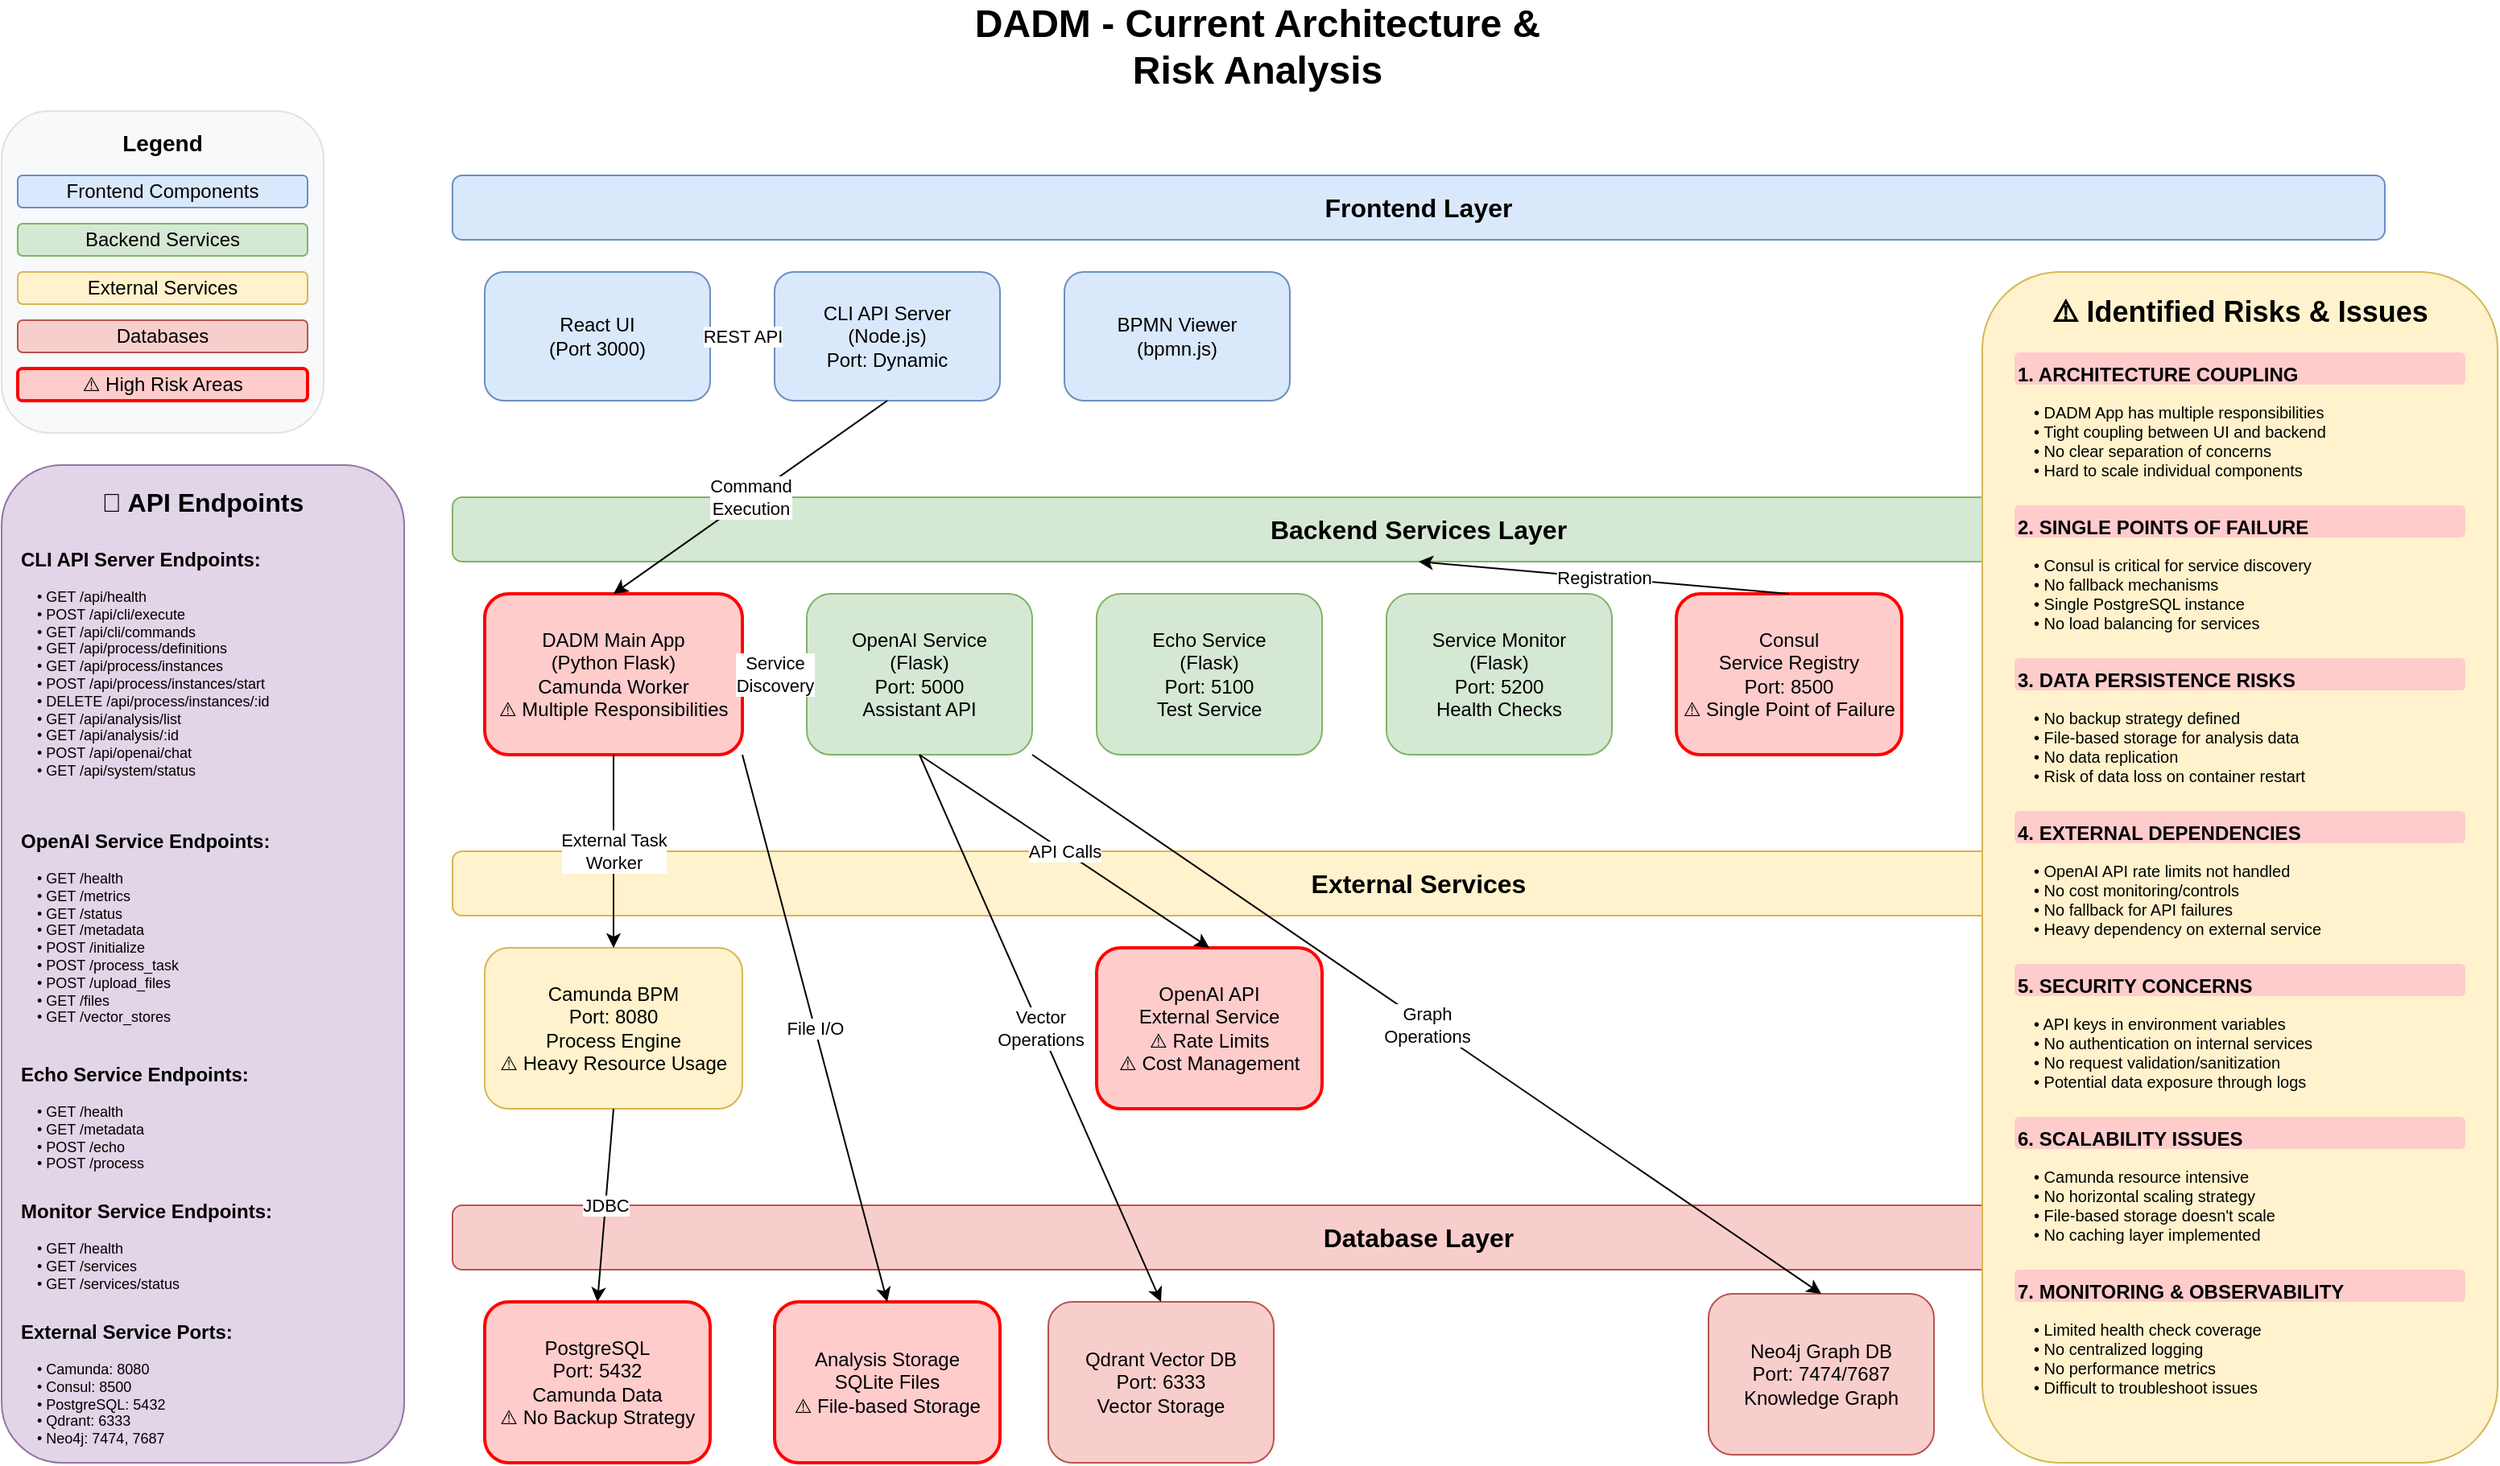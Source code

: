 <mxfile>
    <diagram name="DADM-Architecture-Current" id="dadm-arch-current">
        <mxGraphModel dx="1969" dy="916" grid="1" gridSize="10" guides="1" tooltips="1" connect="1" arrows="1" fold="1" page="1" pageScale="1" pageWidth="1600" pageHeight="1200" math="0" shadow="0">
            <root>
                <mxCell id="0"/>
                <mxCell id="1" parent="0"/>
                <mxCell id="title" value="DADM - Current Architecture &amp; Risk Analysis" style="text;html=1;strokeColor=none;fillColor=none;align=center;verticalAlign=middle;whiteSpace=wrap;rounded=0;fontSize=24;fontStyle=1;" parent="1" vertex="1">
                    <mxGeometry x="600" y="20" width="400" height="40" as="geometry"/>
                </mxCell>
                <mxCell id="legend-bg" value="" style="rounded=1;whiteSpace=wrap;html=1;fillColor=#f8f9fa;strokeColor=#dee2e6;" parent="1" vertex="1">
                    <mxGeometry x="20" y="80" width="200" height="200" as="geometry"/>
                </mxCell>
                <mxCell id="legend-title" value="Legend" style="text;html=1;strokeColor=none;fillColor=none;align=center;verticalAlign=middle;whiteSpace=wrap;rounded=0;fontSize=14;fontStyle=1;" parent="1" vertex="1">
                    <mxGeometry x="80" y="90" width="80" height="20" as="geometry"/>
                </mxCell>
                <mxCell id="legend-frontend" value="Frontend Components" style="rounded=1;whiteSpace=wrap;html=1;fillColor=#dae8fc;strokeColor=#6c8ebf;" parent="1" vertex="1">
                    <mxGeometry x="30" y="120" width="180" height="20" as="geometry"/>
                </mxCell>
                <mxCell id="legend-backend" value="Backend Services" style="rounded=1;whiteSpace=wrap;html=1;fillColor=#d5e8d4;strokeColor=#82b366;" parent="1" vertex="1">
                    <mxGeometry x="30" y="150" width="180" height="20" as="geometry"/>
                </mxCell>
                <mxCell id="legend-external" value="External Services" style="rounded=1;whiteSpace=wrap;html=1;fillColor=#fff2cc;strokeColor=#d6b656;" parent="1" vertex="1">
                    <mxGeometry x="30" y="180" width="180" height="20" as="geometry"/>
                </mxCell>
                <mxCell id="legend-database" value="Databases" style="rounded=1;whiteSpace=wrap;html=1;fillColor=#f8cecc;strokeColor=#b85450;" parent="1" vertex="1">
                    <mxGeometry x="30" y="210" width="180" height="20" as="geometry"/>
                </mxCell>
                <mxCell id="legend-risk" value="⚠️ High Risk Areas" style="rounded=1;whiteSpace=wrap;html=1;fillColor=#ffcccc;strokeColor=#ff0000;strokeWidth=2;" parent="1" vertex="1">
                    <mxGeometry x="30" y="240" width="180" height="20" as="geometry"/>
                </mxCell>
                <mxCell id="frontend-layer" value="Frontend Layer" style="rounded=1;whiteSpace=wrap;html=1;fillColor=#dae8fc;strokeColor=#6c8ebf;fontSize=16;fontStyle=1;" parent="1" vertex="1">
                    <mxGeometry x="300" y="120" width="1200" height="40" as="geometry"/>
                </mxCell>
                <mxCell id="react-ui" value="React UI&#xa;(Port 3000)" style="rounded=1;whiteSpace=wrap;html=1;fillColor=#dae8fc;strokeColor=#6c8ebf;" parent="1" vertex="1">
                    <mxGeometry x="320" y="180" width="140" height="80" as="geometry"/>
                </mxCell>
                <mxCell id="cli-api-server" value="CLI API Server&#xa;(Node.js)&#xa;Port: Dynamic" style="rounded=1;whiteSpace=wrap;html=1;fillColor=#dae8fc;strokeColor=#6c8ebf;" parent="1" vertex="1">
                    <mxGeometry x="500" y="180" width="140" height="80" as="geometry"/>
                </mxCell>
                <mxCell id="bpmn-viewer" value="BPMN Viewer&#xa;(bpmn.js)" style="rounded=1;whiteSpace=wrap;html=1;fillColor=#dae8fc;strokeColor=#6c8ebf;" parent="1" vertex="1">
                    <mxGeometry x="680" y="180" width="140" height="80" as="geometry"/>
                </mxCell>
                <mxCell id="backend-layer" value="Backend Services Layer" style="rounded=1;whiteSpace=wrap;html=1;fillColor=#d5e8d4;strokeColor=#82b366;fontSize=16;fontStyle=1;" parent="1" vertex="1">
                    <mxGeometry x="300" y="320" width="1200" height="40" as="geometry"/>
                </mxCell>
                <mxCell id="dadm-app" value="DADM Main App&#xa;(Python Flask)&#xa;Camunda Worker&#xa;⚠️ Multiple Responsibilities" style="rounded=1;whiteSpace=wrap;html=1;fillColor=#ffcccc;strokeColor=#ff0000;strokeWidth=2;" parent="1" vertex="1">
                    <mxGeometry x="320" y="380" width="160" height="100" as="geometry"/>
                </mxCell>
                <mxCell id="openai-service" value="OpenAI Service&#xa;(Flask)&#xa;Port: 5000&#xa;Assistant API" style="rounded=1;whiteSpace=wrap;html=1;fillColor=#d5e8d4;strokeColor=#82b366;" parent="1" vertex="1">
                    <mxGeometry x="520" y="380" width="140" height="100" as="geometry"/>
                </mxCell>
                <mxCell id="echo-service" value="Echo Service&#xa;(Flask)&#xa;Port: 5100&#xa;Test Service" style="rounded=1;whiteSpace=wrap;html=1;fillColor=#d5e8d4;strokeColor=#82b366;" parent="1" vertex="1">
                    <mxGeometry x="700" y="380" width="140" height="100" as="geometry"/>
                </mxCell>
                <mxCell id="service-monitor" value="Service Monitor&#xa;(Flask)&#xa;Port: 5200&#xa;Health Checks" style="rounded=1;whiteSpace=wrap;html=1;fillColor=#d5e8d4;strokeColor=#82b366;" parent="1" vertex="1">
                    <mxGeometry x="880" y="380" width="140" height="100" as="geometry"/>
                </mxCell>
                <mxCell id="consul" value="Consul&#xa;Service Registry&#xa;Port: 8500&#xa;⚠️ Single Point of Failure" style="rounded=1;whiteSpace=wrap;html=1;fillColor=#ffcccc;strokeColor=#ff0000;strokeWidth=2;" parent="1" vertex="1">
                    <mxGeometry x="1060" y="380" width="140" height="100" as="geometry"/>
                </mxCell>
                <mxCell id="external-layer" value="External Services" style="rounded=1;whiteSpace=wrap;html=1;fillColor=#fff2cc;strokeColor=#d6b656;fontSize=16;fontStyle=1;" parent="1" vertex="1">
                    <mxGeometry x="300" y="540" width="1200" height="40" as="geometry"/>
                </mxCell>
                <mxCell id="camunda" value="Camunda BPM&#xa;Port: 8080&#xa;Process Engine&#xa;⚠️ Heavy Resource Usage" style="rounded=1;whiteSpace=wrap;html=1;fillColor=#fff2cc;strokeColor=#d6b656;" parent="1" vertex="1">
                    <mxGeometry x="320" y="600" width="160" height="100" as="geometry"/>
                </mxCell>
                <mxCell id="openai-api" value="OpenAI API&#xa;External Service&#xa;⚠️ Rate Limits&#xa;⚠️ Cost Management" style="rounded=1;whiteSpace=wrap;html=1;fillColor=#ffcccc;strokeColor=#ff0000;strokeWidth=2;" parent="1" vertex="1">
                    <mxGeometry x="700" y="600" width="140" height="100" as="geometry"/>
                </mxCell>
                <mxCell id="database-layer" value="Database Layer" style="rounded=1;whiteSpace=wrap;html=1;fillColor=#f8cecc;strokeColor=#b85450;fontSize=16;fontStyle=1;" parent="1" vertex="1">
                    <mxGeometry x="300" y="760" width="1200" height="40" as="geometry"/>
                </mxCell>
                <mxCell id="postgres" value="PostgreSQL&#xa;Port: 5432&#xa;Camunda Data&#xa;⚠️ No Backup Strategy" style="rounded=1;whiteSpace=wrap;html=1;fillColor=#ffcccc;strokeColor=#ff0000;strokeWidth=2;" parent="1" vertex="1">
                    <mxGeometry x="320" y="820" width="140" height="100" as="geometry"/>
                </mxCell>
                <mxCell id="qdrant" value="Qdrant Vector DB&#xa;Port: 6333&#xa;Vector Storage" style="rounded=1;whiteSpace=wrap;html=1;fillColor=#f8cecc;strokeColor=#b85450;" parent="1" vertex="1">
                    <mxGeometry x="670" y="820" width="140" height="100" as="geometry"/>
                </mxCell>
                <mxCell id="neo4j" value="Neo4j Graph DB&#xa;Port: 7474/7687&#xa;Knowledge Graph" style="rounded=1;whiteSpace=wrap;html=1;fillColor=#f8cecc;strokeColor=#b85450;" parent="1" vertex="1">
                    <mxGeometry x="1080" y="815" width="140" height="100" as="geometry"/>
                </mxCell>
                <mxCell id="analysis-storage" value="Analysis Storage&#xa;SQLite Files&#xa;⚠️ File-based Storage" style="rounded=1;whiteSpace=wrap;html=1;fillColor=#ffcccc;strokeColor=#ff0000;strokeWidth=2;" parent="1" vertex="1">
                    <mxGeometry x="500" y="820" width="140" height="100" as="geometry"/>
                </mxCell>
                <mxCell id="conn1" value="REST API" style="endArrow=classic;html=1;rounded=0;exitX=1;exitY=0.5;exitDx=0;exitDy=0;entryX=0;entryY=0.5;entryDx=0;entryDy=0;" parent="1" source="react-ui" target="cli-api-server" edge="1">
                    <mxGeometry width="50" height="50" relative="1" as="geometry">
                        <mxPoint x="470" y="230" as="sourcePoint"/>
                        <mxPoint x="520" y="180" as="targetPoint"/>
                    </mxGeometry>
                </mxCell>
                <mxCell id="conn2" value="Command&#xa;Execution" style="endArrow=classic;html=1;rounded=0;exitX=0.5;exitY=1;exitDx=0;exitDy=0;entryX=0.5;entryY=0;entryDx=0;entryDy=0;" parent="1" source="cli-api-server" target="dadm-app" edge="1">
                    <mxGeometry width="50" height="50" relative="1" as="geometry">
                        <mxPoint x="470" y="230" as="sourcePoint"/>
                        <mxPoint x="520" y="180" as="targetPoint"/>
                    </mxGeometry>
                </mxCell>
                <mxCell id="conn3" value="Service&#xa;Discovery" style="endArrow=classic;html=1;rounded=0;exitX=1;exitY=0.5;exitDx=0;exitDy=0;entryX=0;entryY=0.5;entryDx=0;entryDy=0;" parent="1" source="dadm-app" target="openai-service" edge="1">
                    <mxGeometry width="50" height="50" relative="1" as="geometry">
                        <mxPoint x="470" y="430" as="sourcePoint"/>
                        <mxPoint x="520" y="380" as="targetPoint"/>
                    </mxGeometry>
                </mxCell>
                <mxCell id="conn4" value="Registration" style="endArrow=classic;html=1;rounded=0;exitX=0.5;exitY=0;exitDx=0;exitDy=0;entryX=0.5;entryY=1;entryDx=0;entryDy=0;" parent="1" source="consul" target="backend-layer" edge="1">
                    <mxGeometry width="50" height="50" relative="1" as="geometry">
                        <mxPoint x="1130" y="370" as="sourcePoint"/>
                        <mxPoint x="1130" y="320" as="targetPoint"/>
                    </mxGeometry>
                </mxCell>
                <mxCell id="conn5" value="External Task&#xa;Worker" style="endArrow=classic;html=1;rounded=0;exitX=0.5;exitY=1;exitDx=0;exitDy=0;entryX=0.5;entryY=0;entryDx=0;entryDy=0;" parent="1" source="dadm-app" target="camunda" edge="1">
                    <mxGeometry width="50" height="50" relative="1" as="geometry">
                        <mxPoint x="400" y="490" as="sourcePoint"/>
                        <mxPoint x="400" y="590" as="targetPoint"/>
                    </mxGeometry>
                </mxCell>
                <mxCell id="conn6" value="API Calls" style="endArrow=classic;html=1;rounded=0;exitX=0.5;exitY=1;exitDx=0;exitDy=0;entryX=0.5;entryY=0;entryDx=0;entryDy=0;" parent="1" source="openai-service" target="openai-api" edge="1">
                    <mxGeometry width="50" height="50" relative="1" as="geometry">
                        <mxPoint x="590" y="490" as="sourcePoint"/>
                        <mxPoint x="590" y="590" as="targetPoint"/>
                    </mxGeometry>
                </mxCell>
                <mxCell id="conn7" value="JDBC" style="endArrow=classic;html=1;rounded=0;exitX=0.5;exitY=1;exitDx=0;exitDy=0;entryX=0.5;entryY=0;entryDx=0;entryDy=0;" parent="1" source="camunda" target="postgres" edge="1">
                    <mxGeometry width="50" height="50" relative="1" as="geometry">
                        <mxPoint x="400" y="710" as="sourcePoint"/>
                        <mxPoint x="390" y="810" as="targetPoint"/>
                    </mxGeometry>
                </mxCell>
                <mxCell id="conn8" value="Vector&#xa;Operations" style="endArrow=classic;html=1;rounded=0;exitX=0.5;exitY=1;exitDx=0;exitDy=0;entryX=0.5;entryY=0;entryDx=0;entryDy=0;" parent="1" source="openai-service" target="qdrant" edge="1">
                    <mxGeometry width="50" height="50" relative="1" as="geometry">
                        <mxPoint x="590" y="490" as="sourcePoint"/>
                        <mxPoint x="570" y="810" as="targetPoint"/>
                    </mxGeometry>
                </mxCell>
                <mxCell id="conn9" value="Graph&#xa;Operations" style="endArrow=classic;html=1;rounded=0;exitX=1;exitY=1;exitDx=0;exitDy=0;entryX=0.5;entryY=0;entryDx=0;entryDy=0;" parent="1" source="openai-service" target="neo4j" edge="1">
                    <mxGeometry width="50" height="50" relative="1" as="geometry">
                        <mxPoint x="660" y="490" as="sourcePoint"/>
                        <mxPoint x="750" y="810" as="targetPoint"/>
                    </mxGeometry>
                </mxCell>
                <mxCell id="conn10" value="File I/O" style="endArrow=classic;html=1;rounded=0;exitX=1;exitY=1;exitDx=0;exitDy=0;entryX=0.5;entryY=0;entryDx=0;entryDy=0;" parent="1" source="dadm-app" target="analysis-storage" edge="1">
                    <mxGeometry width="50" height="50" relative="1" as="geometry">
                        <mxPoint x="480" y="490" as="sourcePoint"/>
                        <mxPoint x="860" y="810" as="targetPoint"/>
                    </mxGeometry>
                </mxCell>
                <mxCell id="risk-panel" value="" style="rounded=1;whiteSpace=wrap;html=1;fillColor=#fff2cc;strokeColor=#d6b656;" parent="1" vertex="1">
                    <mxGeometry x="1250" y="180" width="320" height="740" as="geometry"/>
                </mxCell>
                <mxCell id="risk-title" value="⚠️ Identified Risks &amp; Issues" style="text;html=1;strokeColor=none;fillColor=none;align=center;verticalAlign=middle;whiteSpace=wrap;rounded=0;fontSize=18;fontStyle=1;" parent="1" vertex="1">
                    <mxGeometry x="1270" y="190" width="280" height="30" as="geometry"/>
                </mxCell>
                <mxCell id="risk1" value="1. ARCHITECTURE COUPLING" style="text;html=1;strokeColor=none;fillColor=#ffcccc;align=left;verticalAlign=top;whiteSpace=wrap;rounded=1;fontSize=12;fontStyle=1;" parent="1" vertex="1">
                    <mxGeometry x="1270" y="230" width="280" height="20" as="geometry"/>
                </mxCell>
                <mxCell id="risk1-detail" value="• DADM App has multiple responsibilities&#xa;• Tight coupling between UI and backend&#xa;• No clear separation of concerns&#xa;• Hard to scale individual components" style="text;html=1;strokeColor=none;fillColor=none;align=left;verticalAlign=top;whiteSpace=wrap;rounded=0;fontSize=10;" parent="1" vertex="1">
                    <mxGeometry x="1280" y="255" width="260" height="60" as="geometry"/>
                </mxCell>
                <mxCell id="risk2" value="2. SINGLE POINTS OF FAILURE" style="text;html=1;strokeColor=none;fillColor=#ffcccc;align=left;verticalAlign=top;whiteSpace=wrap;rounded=1;fontSize=12;fontStyle=1;" parent="1" vertex="1">
                    <mxGeometry x="1270" y="325" width="280" height="20" as="geometry"/>
                </mxCell>
                <mxCell id="risk2-detail" value="• Consul is critical for service discovery&#xa;• No fallback mechanisms&#xa;• Single PostgreSQL instance&#xa;• No load balancing for services" style="text;html=1;strokeColor=none;fillColor=none;align=left;verticalAlign=top;whiteSpace=wrap;rounded=0;fontSize=10;" parent="1" vertex="1">
                    <mxGeometry x="1280" y="350" width="260" height="60" as="geometry"/>
                </mxCell>
                <mxCell id="risk3" value="3. DATA PERSISTENCE RISKS" style="text;html=1;strokeColor=none;fillColor=#ffcccc;align=left;verticalAlign=top;whiteSpace=wrap;rounded=1;fontSize=12;fontStyle=1;" parent="1" vertex="1">
                    <mxGeometry x="1270" y="420" width="280" height="20" as="geometry"/>
                </mxCell>
                <mxCell id="risk3-detail" value="• No backup strategy defined&#xa;• File-based storage for analysis data&#xa;• No data replication&#xa;• Risk of data loss on container restart" style="text;html=1;strokeColor=none;fillColor=none;align=left;verticalAlign=top;whiteSpace=wrap;rounded=0;fontSize=10;" parent="1" vertex="1">
                    <mxGeometry x="1280" y="445" width="260" height="60" as="geometry"/>
                </mxCell>
                <mxCell id="risk4" value="4. EXTERNAL DEPENDENCIES" style="text;html=1;strokeColor=none;fillColor=#ffcccc;align=left;verticalAlign=top;whiteSpace=wrap;rounded=1;fontSize=12;fontStyle=1;" parent="1" vertex="1">
                    <mxGeometry x="1270" y="515" width="280" height="20" as="geometry"/>
                </mxCell>
                <mxCell id="risk4-detail" value="• OpenAI API rate limits not handled&#xa;• No cost monitoring/controls&#xa;• No fallback for API failures&#xa;• Heavy dependency on external service" style="text;html=1;strokeColor=none;fillColor=none;align=left;verticalAlign=top;whiteSpace=wrap;rounded=0;fontSize=10;" parent="1" vertex="1">
                    <mxGeometry x="1280" y="540" width="260" height="60" as="geometry"/>
                </mxCell>
                <mxCell id="risk5" value="5. SECURITY CONCERNS" style="text;html=1;strokeColor=none;fillColor=#ffcccc;align=left;verticalAlign=top;whiteSpace=wrap;rounded=1;fontSize=12;fontStyle=1;" parent="1" vertex="1">
                    <mxGeometry x="1270" y="610" width="280" height="20" as="geometry"/>
                </mxCell>
                <mxCell id="risk5-detail" value="• API keys in environment variables&#xa;• No authentication on internal services&#xa;• No request validation/sanitization&#xa;• Potential data exposure through logs" style="text;html=1;strokeColor=none;fillColor=none;align=left;verticalAlign=top;whiteSpace=wrap;rounded=0;fontSize=10;" parent="1" vertex="1">
                    <mxGeometry x="1280" y="635" width="260" height="60" as="geometry"/>
                </mxCell>
                <mxCell id="risk6" value="6. SCALABILITY ISSUES" style="text;html=1;strokeColor=none;fillColor=#ffcccc;align=left;verticalAlign=top;whiteSpace=wrap;rounded=1;fontSize=12;fontStyle=1;" parent="1" vertex="1">
                    <mxGeometry x="1270" y="705" width="280" height="20" as="geometry"/>
                </mxCell>
                <mxCell id="risk6-detail" value="• Camunda resource intensive&#xa;• No horizontal scaling strategy&#xa;• File-based storage doesn&#39;t scale&#xa;• No caching layer implemented" style="text;html=1;strokeColor=none;fillColor=none;align=left;verticalAlign=top;whiteSpace=wrap;rounded=0;fontSize=10;" parent="1" vertex="1">
                    <mxGeometry x="1280" y="730" width="260" height="60" as="geometry"/>
                </mxCell>
                <mxCell id="risk7" value="7. MONITORING &amp; OBSERVABILITY" style="text;html=1;strokeColor=none;fillColor=#ffcccc;align=left;verticalAlign=top;whiteSpace=wrap;rounded=1;fontSize=12;fontStyle=1;" parent="1" vertex="1">
                    <mxGeometry x="1270" y="800" width="280" height="20" as="geometry"/>
                </mxCell>
                <mxCell id="risk7-detail" value="• Limited health check coverage&#xa;• No centralized logging&#xa;• No performance metrics&#xa;• Difficult to troubleshoot issues" style="text;html=1;strokeColor=none;fillColor=none;align=left;verticalAlign=top;whiteSpace=wrap;rounded=0;fontSize=10;" parent="1" vertex="1">
                    <mxGeometry x="1280" y="825" width="260" height="60" as="geometry"/>
                </mxCell>
                <mxCell id="endpoints-panel" value="" style="rounded=1;whiteSpace=wrap;html=1;fillColor=#e1d5e7;strokeColor=#9673a6;" parent="1" vertex="1">
                    <mxGeometry x="20" y="300" width="250" height="620" as="geometry"/>
                </mxCell>
                <mxCell id="endpoints-title" value="🔗 API Endpoints" style="text;html=1;strokeColor=none;fillColor=none;align=center;verticalAlign=middle;whiteSpace=wrap;rounded=0;fontSize=16;fontStyle=1;" parent="1" vertex="1">
                    <mxGeometry x="70" y="310" width="150" height="25" as="geometry"/>
                </mxCell>
                <mxCell id="ui-endpoints" value="CLI API Server Endpoints:" style="text;html=1;strokeColor=none;fillColor=none;align=left;verticalAlign=top;whiteSpace=wrap;rounded=0;fontSize=12;fontStyle=1;" parent="1" vertex="1">
                    <mxGeometry x="30" y="345" width="230" height="20" as="geometry"/>
                </mxCell>
                <mxCell id="ui-endpoints-list" value="• GET /api/health&#xa;• POST /api/cli/execute&#xa;• GET /api/cli/commands&#xa;• GET /api/process/definitions&#xa;• GET /api/process/instances&#xa;• POST /api/process/instances/start&#xa;• DELETE /api/process/instances/:id&#xa;• GET /api/analysis/list&#xa;• GET /api/analysis/:id&#xa;• POST /api/openai/chat&#xa;• GET /api/system/status" style="text;html=1;strokeColor=none;fillColor=none;align=left;verticalAlign=top;whiteSpace=wrap;rounded=0;fontSize=9;" parent="1" vertex="1">
                    <mxGeometry x="40" y="370" width="210" height="140" as="geometry"/>
                </mxCell>
                <mxCell id="openai-endpoints" value="OpenAI Service Endpoints:" style="text;html=1;strokeColor=none;fillColor=none;align=left;verticalAlign=top;whiteSpace=wrap;rounded=0;fontSize=12;fontStyle=1;" parent="1" vertex="1">
                    <mxGeometry x="30" y="520" width="230" height="20" as="geometry"/>
                </mxCell>
                <mxCell id="openai-endpoints-list" value="• GET /health&#xa;• GET /metrics&#xa;• GET /status&#xa;• GET /metadata&#xa;• POST /initialize&#xa;• POST /process_task&#xa;• POST /upload_files&#xa;• GET /files&#xa;• GET /vector_stores" style="text;html=1;strokeColor=none;fillColor=none;align=left;verticalAlign=top;whiteSpace=wrap;rounded=0;fontSize=9;" parent="1" vertex="1">
                    <mxGeometry x="40" y="545" width="210" height="110" as="geometry"/>
                </mxCell>
                <mxCell id="echo-endpoints" value="Echo Service Endpoints:" style="text;html=1;strokeColor=none;fillColor=none;align=left;verticalAlign=top;whiteSpace=wrap;rounded=0;fontSize=12;fontStyle=1;" parent="1" vertex="1">
                    <mxGeometry x="30" y="665" width="230" height="20" as="geometry"/>
                </mxCell>
                <mxCell id="echo-endpoints-list" value="• GET /health&#xa;• GET /metadata&#xa;• POST /echo&#xa;• POST /process" style="text;html=1;strokeColor=none;fillColor=none;align=left;verticalAlign=top;whiteSpace=wrap;rounded=0;fontSize=9;" parent="1" vertex="1">
                    <mxGeometry x="40" y="690" width="210" height="50" as="geometry"/>
                </mxCell>
                <mxCell id="monitor-endpoints" value="Monitor Service Endpoints:" style="text;html=1;strokeColor=none;fillColor=none;align=left;verticalAlign=top;whiteSpace=wrap;rounded=0;fontSize=12;fontStyle=1;" parent="1" vertex="1">
                    <mxGeometry x="30" y="750" width="230" height="20" as="geometry"/>
                </mxCell>
                <mxCell id="monitor-endpoints-list" value="• GET /health&#xa;• GET /services&#xa;• GET /services/status" style="text;html=1;strokeColor=none;fillColor=none;align=left;verticalAlign=top;whiteSpace=wrap;rounded=0;fontSize=9;" parent="1" vertex="1">
                    <mxGeometry x="40" y="775" width="210" height="40" as="geometry"/>
                </mxCell>
                <mxCell id="external-endpoints" value="External Service Ports:" style="text;html=1;strokeColor=none;fillColor=none;align=left;verticalAlign=top;whiteSpace=wrap;rounded=0;fontSize=12;fontStyle=1;" parent="1" vertex="1">
                    <mxGeometry x="30" y="825" width="230" height="20" as="geometry"/>
                </mxCell>
                <mxCell id="external-endpoints-list" value="• Camunda: 8080&#xa;• Consul: 8500&#xa;• PostgreSQL: 5432&#xa;• Qdrant: 6333&#xa;• Neo4j: 7474, 7687" style="text;html=1;strokeColor=none;fillColor=none;align=left;verticalAlign=top;whiteSpace=wrap;rounded=0;fontSize=9;" parent="1" vertex="1">
                    <mxGeometry x="40" y="850" width="210" height="60" as="geometry"/>
                </mxCell>
            </root>
        </mxGraphModel>
    </diagram>
</mxfile>